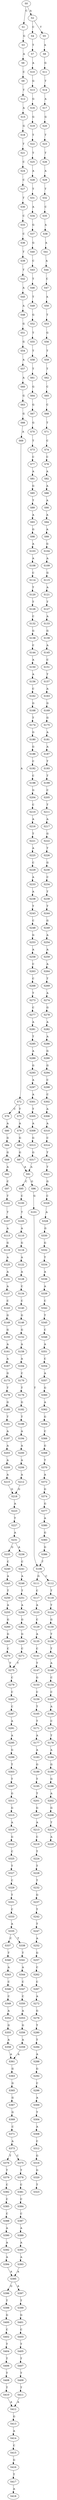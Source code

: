 strict digraph  {
	S0 -> S1 [ label = C ];
	S0 -> S2 [ label = A ];
	S1 -> S3 [ label = G ];
	S2 -> S4 [ label = C ];
	S2 -> S5 [ label = T ];
	S3 -> S6 [ label = A ];
	S4 -> S7 [ label = T ];
	S5 -> S8 [ label = A ];
	S6 -> S9 [ label = C ];
	S7 -> S10 [ label = A ];
	S8 -> S11 [ label = G ];
	S9 -> S12 [ label = T ];
	S10 -> S13 [ label = G ];
	S11 -> S14 [ label = T ];
	S12 -> S15 [ label = A ];
	S13 -> S16 [ label = G ];
	S14 -> S17 [ label = A ];
	S15 -> S18 [ label = G ];
	S16 -> S19 [ label = G ];
	S17 -> S20 [ label = G ];
	S18 -> S21 [ label = T ];
	S19 -> S22 [ label = T ];
	S20 -> S23 [ label = T ];
	S21 -> S24 [ label = C ];
	S22 -> S25 [ label = T ];
	S23 -> S26 [ label = T ];
	S24 -> S27 [ label = C ];
	S25 -> S28 [ label = A ];
	S26 -> S29 [ label = A ];
	S27 -> S30 [ label = T ];
	S28 -> S31 [ label = T ];
	S29 -> S32 [ label = T ];
	S30 -> S33 [ label = C ];
	S31 -> S34 [ label = A ];
	S32 -> S35 [ label = C ];
	S33 -> S36 [ label = C ];
	S34 -> S37 [ label = G ];
	S35 -> S38 [ label = A ];
	S36 -> S39 [ label = T ];
	S37 -> S40 [ label = G ];
	S38 -> S41 [ label = A ];
	S39 -> S42 [ label = T ];
	S40 -> S43 [ label = C ];
	S41 -> S44 [ label = A ];
	S42 -> S45 [ label = A ];
	S43 -> S46 [ label = T ];
	S44 -> S47 [ label = C ];
	S45 -> S48 [ label = A ];
	S46 -> S49 [ label = T ];
	S47 -> S50 [ label = A ];
	S48 -> S51 [ label = G ];
	S49 -> S52 [ label = G ];
	S50 -> S53 [ label = T ];
	S51 -> S54 [ label = G ];
	S52 -> S55 [ label = T ];
	S53 -> S56 [ label = G ];
	S54 -> S57 [ label = A ];
	S55 -> S58 [ label = T ];
	S56 -> S59 [ label = T ];
	S57 -> S60 [ label = A ];
	S58 -> S61 [ label = T ];
	S59 -> S62 [ label = T ];
	S60 -> S63 [ label = G ];
	S61 -> S64 [ label = G ];
	S62 -> S65 [ label = C ];
	S63 -> S66 [ label = G ];
	S64 -> S67 [ label = G ];
	S65 -> S68 [ label = C ];
	S66 -> S69 [ label = A ];
	S67 -> S70 [ label = G ];
	S68 -> S71 [ label = T ];
	S69 -> S72 [ label = A ];
	S70 -> S73 [ label = T ];
	S71 -> S74 [ label = C ];
	S72 -> S75 [ label = T ];
	S72 -> S76 [ label = C ];
	S73 -> S77 [ label = C ];
	S74 -> S78 [ label = C ];
	S75 -> S79 [ label = A ];
	S76 -> S80 [ label = A ];
	S77 -> S81 [ label = A ];
	S78 -> S82 [ label = A ];
	S79 -> S83 [ label = G ];
	S80 -> S84 [ label = G ];
	S81 -> S85 [ label = G ];
	S82 -> S86 [ label = A ];
	S83 -> S87 [ label = G ];
	S84 -> S88 [ label = G ];
	S85 -> S89 [ label = T ];
	S86 -> S90 [ label = A ];
	S87 -> S91 [ label = A ];
	S88 -> S92 [ label = A ];
	S89 -> S93 [ label = A ];
	S90 -> S94 [ label = A ];
	S91 -> S95 [ label = C ];
	S91 -> S96 [ label = G ];
	S92 -> S97 [ label = C ];
	S93 -> S98 [ label = G ];
	S94 -> S99 [ label = A ];
	S95 -> S100 [ label = C ];
	S96 -> S101 [ label = G ];
	S97 -> S102 [ label = T ];
	S98 -> S103 [ label = A ];
	S99 -> S104 [ label = G ];
	S100 -> S105 [ label = T ];
	S101 -> S106 [ label = T ];
	S102 -> S107 [ label = T ];
	S103 -> S108 [ label = A ];
	S104 -> S109 [ label = A ];
	S105 -> S110 [ label = A ];
	S106 -> S111 [ label = G ];
	S106 -> S112 [ label = C ];
	S107 -> S113 [ label = A ];
	S108 -> S114 [ label = C ];
	S109 -> S115 [ label = G ];
	S110 -> S116 [ label = G ];
	S111 -> S117 [ label = C ];
	S112 -> S118 [ label = T ];
	S113 -> S119 [ label = G ];
	S114 -> S120 [ label = T ];
	S115 -> S121 [ label = A ];
	S116 -> S122 [ label = A ];
	S117 -> S123 [ label = A ];
	S118 -> S124 [ label = T ];
	S119 -> S125 [ label = A ];
	S120 -> S126 [ label = T ];
	S121 -> S127 [ label = T ];
	S122 -> S128 [ label = A ];
	S123 -> S129 [ label = C ];
	S124 -> S130 [ label = G ];
	S125 -> S131 [ label = A ];
	S126 -> S132 [ label = C ];
	S127 -> S133 [ label = A ];
	S128 -> S134 [ label = C ];
	S129 -> S135 [ label = A ];
	S130 -> S136 [ label = T ];
	S131 -> S137 [ label = A ];
	S132 -> S138 [ label = G ];
	S133 -> S139 [ label = G ];
	S134 -> S140 [ label = C ];
	S135 -> S141 [ label = C ];
	S136 -> S142 [ label = T ];
	S137 -> S143 [ label = C ];
	S138 -> S144 [ label = C ];
	S139 -> S145 [ label = A ];
	S140 -> S146 [ label = G ];
	S141 -> S147 [ label = T ];
	S142 -> S148 [ label = A ];
	S143 -> S149 [ label = G ];
	S144 -> S150 [ label = A ];
	S145 -> S151 [ label = C ];
	S146 -> S152 [ label = G ];
	S147 -> S153 [ label = G ];
	S148 -> S154 [ label = C ];
	S149 -> S155 [ label = G ];
	S150 -> S156 [ label = A ];
	S151 -> S157 [ label = T ];
	S152 -> S158 [ label = A ];
	S153 -> S159 [ label = C ];
	S154 -> S160 [ label = C ];
	S155 -> S161 [ label = A ];
	S156 -> S162 [ label = C ];
	S157 -> S163 [ label = A ];
	S158 -> S164 [ label = A ];
	S159 -> S165 [ label = T ];
	S160 -> S166 [ label = A ];
	S161 -> S167 [ label = A ];
	S162 -> S168 [ label = G ];
	S163 -> S169 [ label = G ];
	S164 -> S170 [ label = C ];
	S165 -> S171 [ label = T ];
	S166 -> S172 [ label = C ];
	S167 -> S173 [ label = G ];
	S168 -> S174 [ label = T ];
	S169 -> S175 [ label = G ];
	S170 -> S176 [ label = T ];
	S171 -> S177 [ label = A ];
	S172 -> S178 [ label = T ];
	S173 -> S179 [ label = T ];
	S174 -> S180 [ label = G ];
	S175 -> S181 [ label = A ];
	S176 -> S182 [ label = G ];
	S177 -> S183 [ label = A ];
	S178 -> S184 [ label = A ];
	S179 -> S185 [ label = G ];
	S180 -> S186 [ label = G ];
	S181 -> S187 [ label = A ];
	S182 -> S188 [ label = T ];
	S183 -> S189 [ label = G ];
	S184 -> S190 [ label = G ];
	S185 -> S191 [ label = T ];
	S186 -> S192 [ label = C ];
	S187 -> S193 [ label = T ];
	S188 -> S194 [ label = A ];
	S189 -> S195 [ label = T ];
	S190 -> S196 [ label = G ];
	S191 -> S197 [ label = A ];
	S192 -> S198 [ label = C ];
	S193 -> S199 [ label = T ];
	S194 -> S200 [ label = A ];
	S195 -> S201 [ label = T ];
	S196 -> S202 [ label = A ];
	S197 -> S203 [ label = A ];
	S198 -> S204 [ label = G ];
	S199 -> S205 [ label = C ];
	S200 -> S206 [ label = A ];
	S201 -> S207 [ label = G ];
	S202 -> S208 [ label = G ];
	S203 -> S209 [ label = A ];
	S204 -> S210 [ label = C ];
	S205 -> S211 [ label = T ];
	S206 -> S212 [ label = A ];
	S207 -> S213 [ label = A ];
	S208 -> S214 [ label = T ];
	S209 -> S215 [ label = A ];
	S210 -> S216 [ label = A ];
	S211 -> S217 [ label = A ];
	S212 -> S218 [ label = G ];
	S213 -> S219 [ label = C ];
	S214 -> S220 [ label = A ];
	S215 -> S218 [ label = G ];
	S216 -> S221 [ label = T ];
	S217 -> S222 [ label = G ];
	S218 -> S223 [ label = A ];
	S219 -> S224 [ label = T ];
	S221 -> S225 [ label = A ];
	S222 -> S226 [ label = T ];
	S223 -> S227 [ label = T ];
	S224 -> S228 [ label = T ];
	S225 -> S229 [ label = C ];
	S226 -> S230 [ label = G ];
	S227 -> S231 [ label = A ];
	S228 -> S232 [ label = T ];
	S229 -> S233 [ label = A ];
	S230 -> S234 [ label = C ];
	S231 -> S235 [ label = G ];
	S231 -> S236 [ label = A ];
	S232 -> S237 [ label = G ];
	S233 -> S238 [ label = A ];
	S234 -> S239 [ label = T ];
	S235 -> S240 [ label = C ];
	S236 -> S241 [ label = C ];
	S237 -> S242 [ label = T ];
	S238 -> S243 [ label = T ];
	S239 -> S244 [ label = T ];
	S240 -> S245 [ label = A ];
	S241 -> S246 [ label = A ];
	S242 -> S247 [ label = T ];
	S243 -> S248 [ label = C ];
	S244 -> S249 [ label = G ];
	S245 -> S250 [ label = T ];
	S246 -> S251 [ label = T ];
	S247 -> S252 [ label = A ];
	S248 -> S253 [ label = G ];
	S249 -> S254 [ label = A ];
	S250 -> S255 [ label = A ];
	S251 -> S256 [ label = A ];
	S252 -> S257 [ label = G ];
	S253 -> S258 [ label = A ];
	S254 -> S259 [ label = A ];
	S255 -> S260 [ label = G ];
	S256 -> S261 [ label = G ];
	S257 -> S262 [ label = C ];
	S258 -> S263 [ label = C ];
	S259 -> S264 [ label = A ];
	S260 -> S265 [ label = G ];
	S261 -> S266 [ label = G ];
	S262 -> S267 [ label = C ];
	S263 -> S268 [ label = C ];
	S264 -> S269 [ label = T ];
	S265 -> S270 [ label = C ];
	S266 -> S271 [ label = C ];
	S267 -> S272 [ label = A ];
	S268 -> S273 [ label = T ];
	S269 -> S274 [ label = A ];
	S270 -> S275 [ label = T ];
	S271 -> S275 [ label = T ];
	S272 -> S276 [ label = G ];
	S273 -> S277 [ label = C ];
	S274 -> S278 [ label = G ];
	S275 -> S279 [ label = C ];
	S276 -> S280 [ label = T ];
	S277 -> S281 [ label = A ];
	S278 -> S282 [ label = A ];
	S279 -> S283 [ label = C ];
	S280 -> S284 [ label = T ];
	S281 -> S285 [ label = T ];
	S282 -> S286 [ label = A ];
	S283 -> S287 [ label = C ];
	S284 -> S288 [ label = A ];
	S285 -> S289 [ label = A ];
	S286 -> S290 [ label = G ];
	S287 -> S291 [ label = A ];
	S288 -> S292 [ label = G ];
	S289 -> S293 [ label = G ];
	S290 -> S294 [ label = G ];
	S291 -> S295 [ label = A ];
	S292 -> S296 [ label = C ];
	S293 -> S297 [ label = A ];
	S294 -> S298 [ label = C ];
	S295 -> S299 [ label = G ];
	S296 -> S300 [ label = A ];
	S297 -> S301 [ label = A ];
	S298 -> S302 [ label = C ];
	S299 -> S303 [ label = T ];
	S300 -> S304 [ label = T ];
	S301 -> S305 [ label = T ];
	S302 -> S306 [ label = A ];
	S303 -> S307 [ label = T ];
	S304 -> S308 [ label = A ];
	S305 -> S309 [ label = A ];
	S306 -> S310 [ label = A ];
	S307 -> S311 [ label = G ];
	S308 -> S312 [ label = C ];
	S309 -> S313 [ label = G ];
	S310 -> S314 [ label = C ];
	S311 -> S315 [ label = G ];
	S312 -> S316 [ label = G ];
	S313 -> S317 [ label = G ];
	S314 -> S318 [ label = T ];
	S315 -> S319 [ label = A ];
	S316 -> S320 [ label = G ];
	S317 -> S91 [ label = A ];
	S318 -> S321 [ label = T ];
	S319 -> S322 [ label = G ];
	S320 -> S323 [ label = T ];
	S321 -> S324 [ label = G ];
	S322 -> S325 [ label = C ];
	S324 -> S326 [ label = C ];
	S325 -> S327 [ label = T ];
	S326 -> S328 [ label = A ];
	S327 -> S329 [ label = C ];
	S328 -> S330 [ label = G ];
	S329 -> S331 [ label = T ];
	S330 -> S332 [ label = G ];
	S331 -> S333 [ label = C ];
	S332 -> S334 [ label = T ];
	S333 -> S335 [ label = A ];
	S334 -> S336 [ label = A ];
	S335 -> S337 [ label = C ];
	S335 -> S338 [ label = T ];
	S336 -> S339 [ label = A ];
	S337 -> S340 [ label = T ];
	S338 -> S341 [ label = T ];
	S339 -> S342 [ label = C ];
	S340 -> S343 [ label = A ];
	S341 -> S344 [ label = A ];
	S342 -> S345 [ label = T ];
	S343 -> S346 [ label = C ];
	S344 -> S347 [ label = C ];
	S345 -> S348 [ label = C ];
	S346 -> S349 [ label = C ];
	S347 -> S350 [ label = C ];
	S348 -> S351 [ label = A ];
	S349 -> S352 [ label = A ];
	S350 -> S353 [ label = A ];
	S351 -> S354 [ label = C ];
	S352 -> S355 [ label = G ];
	S353 -> S356 [ label = G ];
	S354 -> S357 [ label = A ];
	S355 -> S358 [ label = A ];
	S356 -> S359 [ label = A ];
	S357 -> S360 [ label = G ];
	S358 -> S361 [ label = A ];
	S359 -> S361 [ label = A ];
	S360 -> S362 [ label = A ];
	S361 -> S363 [ label = G ];
	S362 -> S364 [ label = G ];
	S363 -> S365 [ label = G ];
	S364 -> S366 [ label = C ];
	S365 -> S367 [ label = G ];
	S366 -> S368 [ label = G ];
	S367 -> S369 [ label = G ];
	S368 -> S370 [ label = T ];
	S369 -> S371 [ label = C ];
	S370 -> S372 [ label = A ];
	S371 -> S373 [ label = A ];
	S372 -> S374 [ label = G ];
	S373 -> S375 [ label = C ];
	S373 -> S376 [ label = T ];
	S374 -> S377 [ label = G ];
	S375 -> S378 [ label = T ];
	S376 -> S379 [ label = T ];
	S377 -> S380 [ label = A ];
	S378 -> S381 [ label = C ];
	S379 -> S382 [ label = C ];
	S380 -> S383 [ label = G ];
	S381 -> S384 [ label = C ];
	S382 -> S385 [ label = C ];
	S383 -> S386 [ label = G ];
	S384 -> S387 [ label = C ];
	S385 -> S388 [ label = C ];
	S386 -> S106 [ label = T ];
	S387 -> S389 [ label = A ];
	S388 -> S390 [ label = A ];
	S389 -> S391 [ label = A ];
	S390 -> S392 [ label = A ];
	S391 -> S393 [ label = A ];
	S392 -> S394 [ label = A ];
	S393 -> S395 [ label = A ];
	S394 -> S395 [ label = A ];
	S395 -> S396 [ label = G ];
	S395 -> S397 [ label = A ];
	S396 -> S398 [ label = T ];
	S397 -> S399 [ label = T ];
	S398 -> S400 [ label = G ];
	S399 -> S401 [ label = G ];
	S400 -> S402 [ label = C ];
	S401 -> S403 [ label = C ];
	S402 -> S404 [ label = T ];
	S403 -> S405 [ label = T ];
	S404 -> S406 [ label = T ];
	S405 -> S407 [ label = T ];
	S406 -> S408 [ label = T ];
	S407 -> S409 [ label = T ];
	S408 -> S410 [ label = T ];
	S409 -> S411 [ label = T ];
	S410 -> S412 [ label = A ];
	S411 -> S412 [ label = A ];
	S412 -> S413 [ label = G ];
	S413 -> S414 [ label = A ];
	S414 -> S415 [ label = C ];
	S415 -> S416 [ label = G ];
	S416 -> S417 [ label = T ];
	S417 -> S418 [ label = A ];
}
